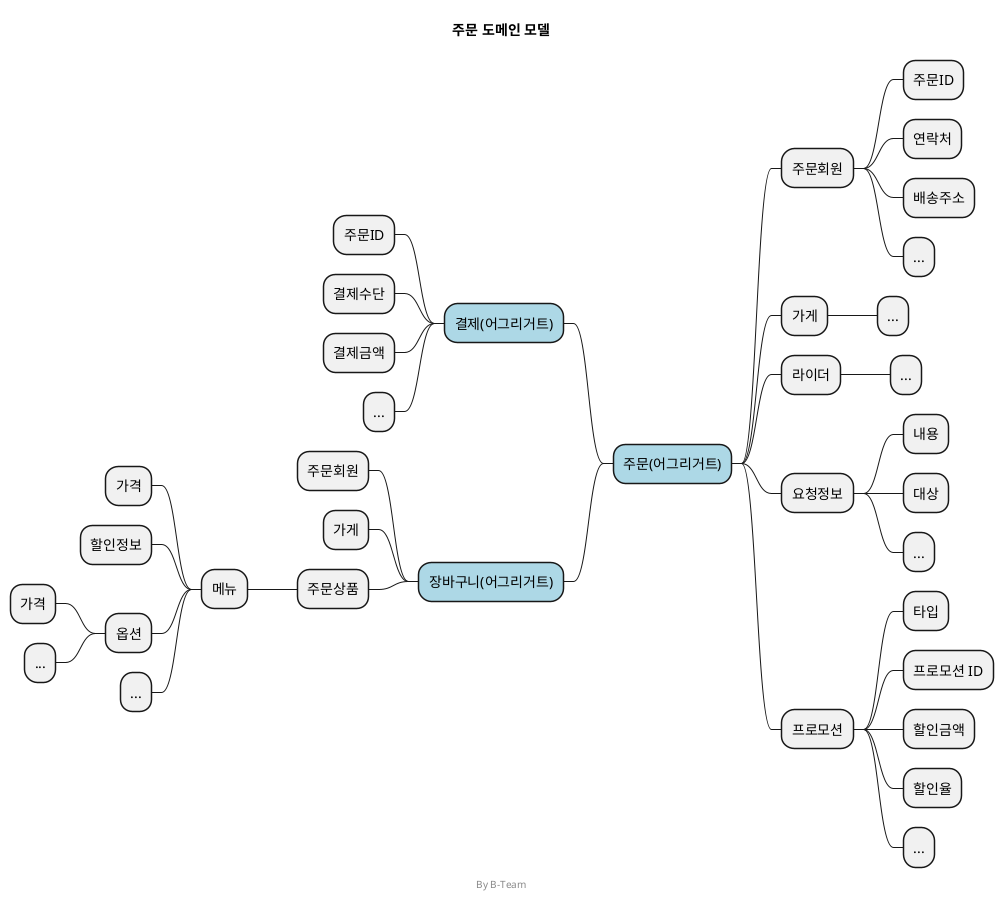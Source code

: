 @startmindmap
title 주문 도메인 모델

*[#lightblue] 주문(어그리거트)

--[#lightblue] 결제(어그리거트)
--- 주문ID
--- 결제수단
--- 결제금액
--- ...

--[#lightblue] 장바구니(어그리거트)
--- 주문회원
--- 가게
--- 주문상품
---- 메뉴
----- 가격
----- 할인정보
----- 옵션
------ 가격
------ ...
----- ...

** 주문회원
*** 주문ID
*** 연락처
*** 배송주소
*** ...

** 가게
*** ...

** 라이더
*** ...

** 요청정보
*** 내용
*** 대상
*** ...

** 프로모션
*** 타입
*** 프로모션 ID
*** 할인금액
*** 할인율
*** ...

center footer By B-Team
@endmindmap

